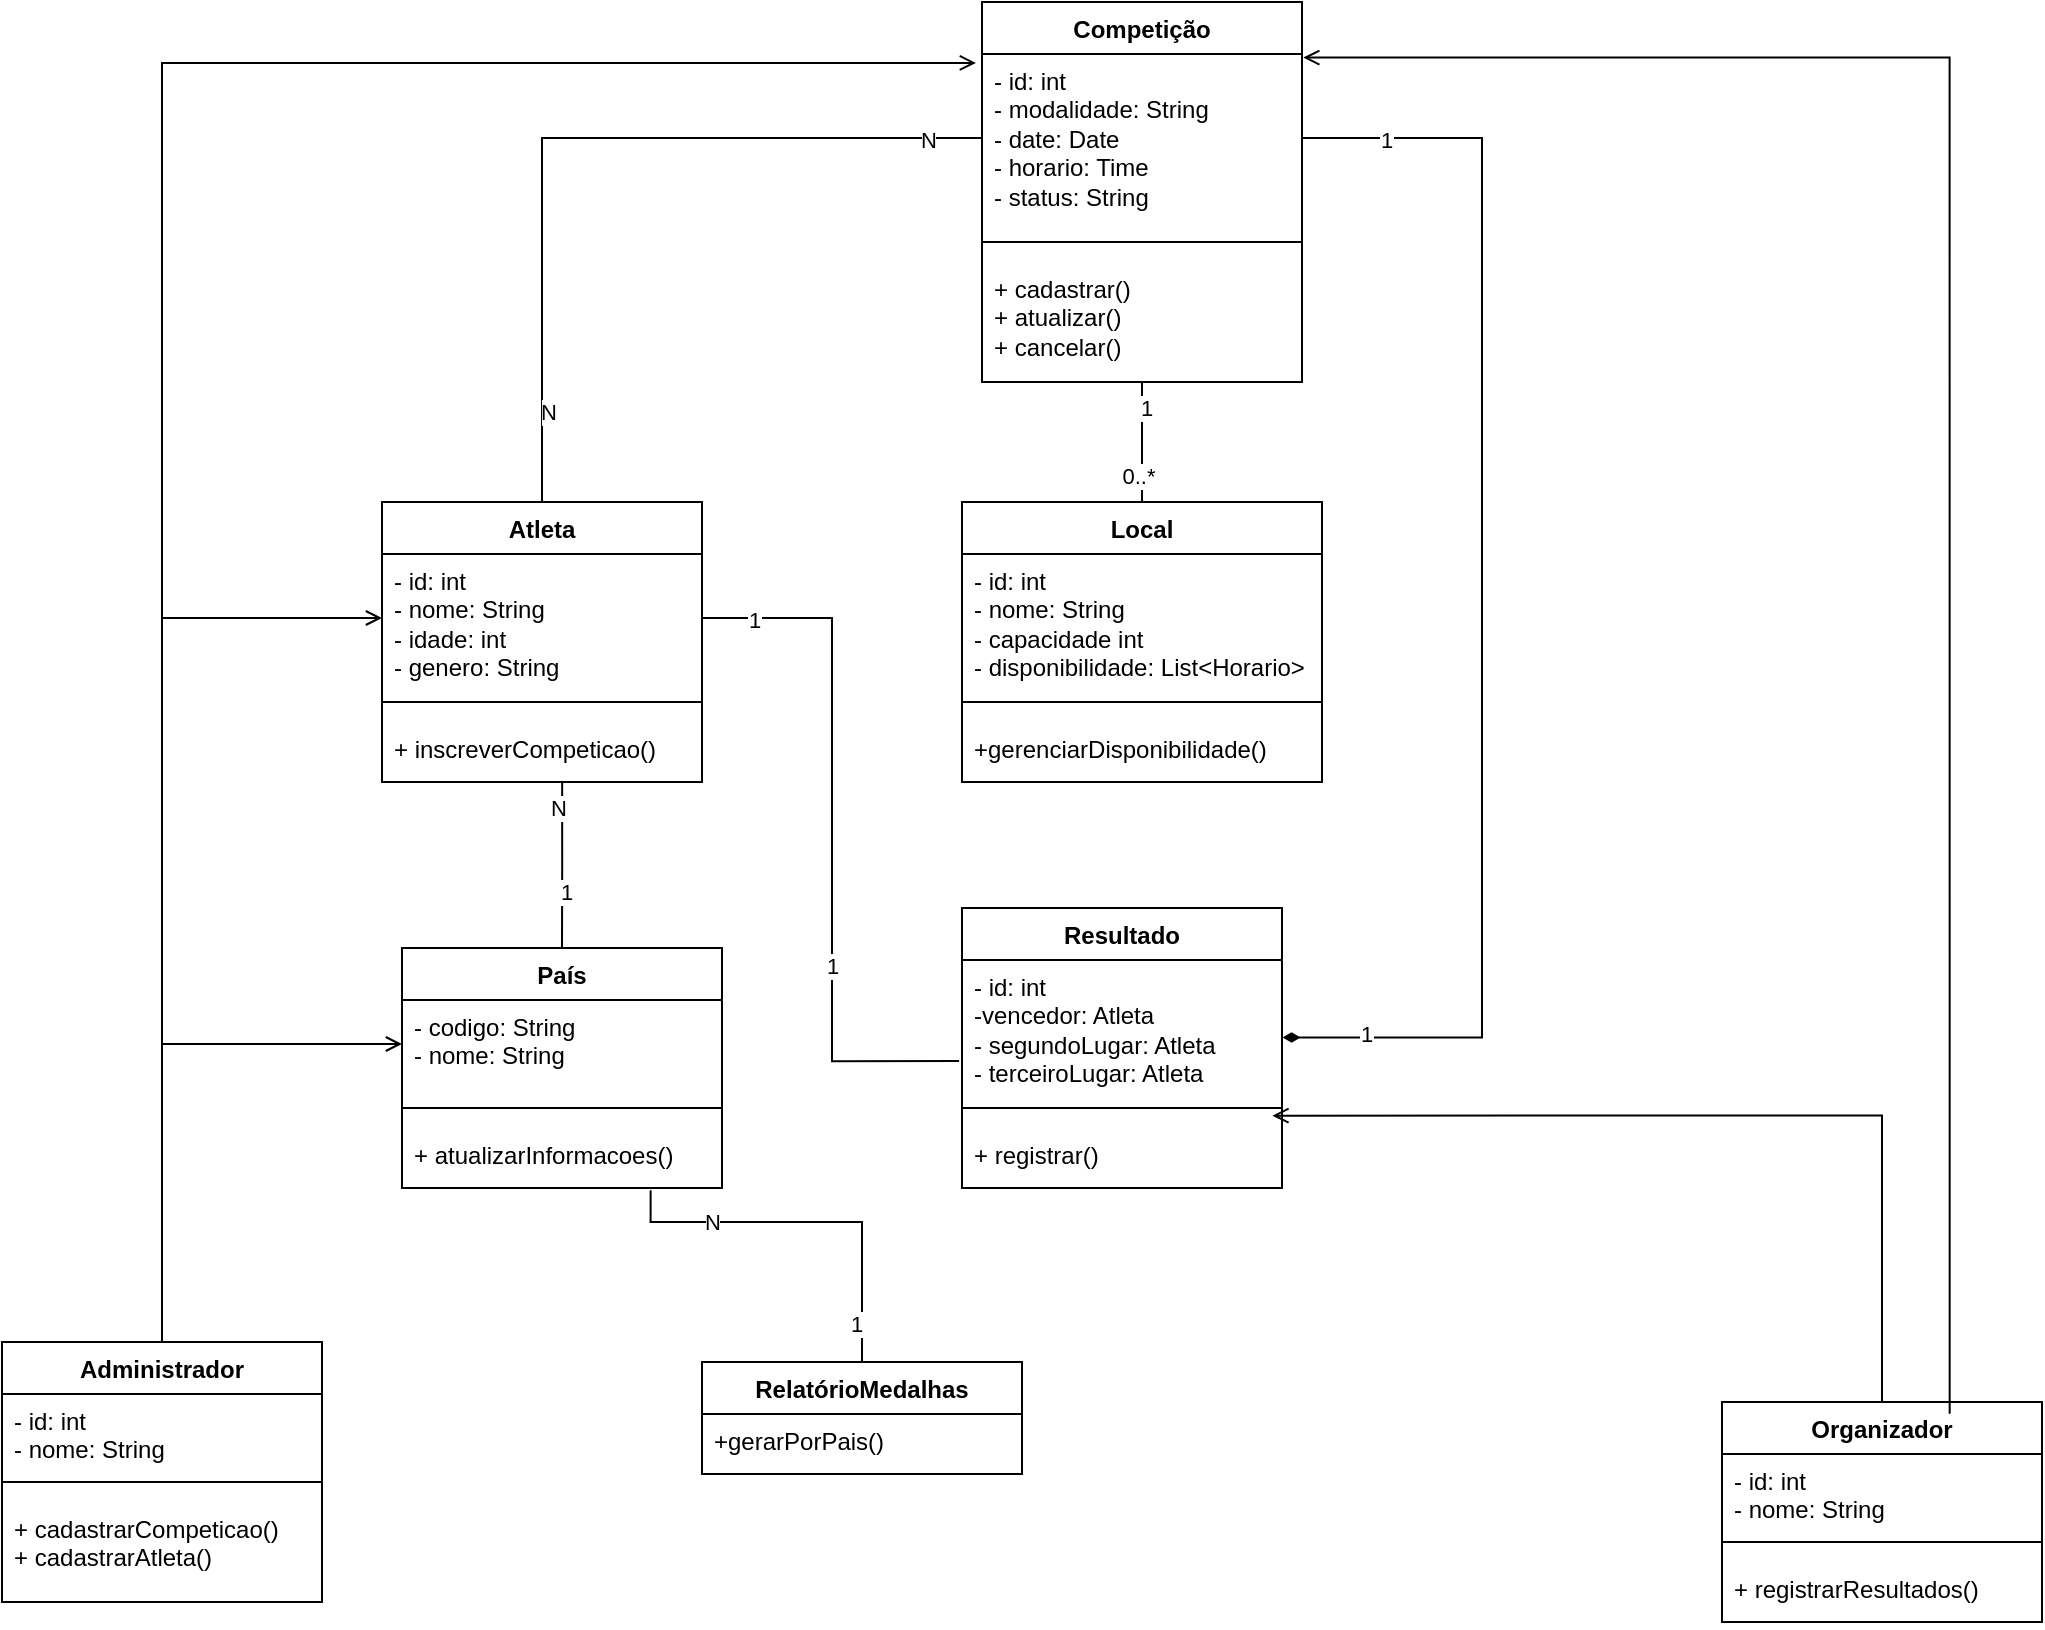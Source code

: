 <mxfile version="28.2.5">
  <diagram name="Página-1" id="JTh_cVulb89RnxTHg6n3">
    <mxGraphModel dx="2123" dy="765" grid="1" gridSize="10" guides="1" tooltips="1" connect="1" arrows="1" fold="1" page="1" pageScale="1" pageWidth="827" pageHeight="1169" math="0" shadow="0">
      <root>
        <mxCell id="0" />
        <mxCell id="1" parent="0" />
        <mxCell id="zcyQswaB1Es2F3EnKffB-1" value="Competição" style="swimlane;fontStyle=1;align=center;verticalAlign=top;childLayout=stackLayout;horizontal=1;startSize=26;horizontalStack=0;resizeParent=1;resizeParentMax=0;resizeLast=0;collapsible=1;marginBottom=0;whiteSpace=wrap;html=1;" vertex="1" parent="1">
          <mxGeometry x="440" y="40" width="160" height="190" as="geometry" />
        </mxCell>
        <mxCell id="zcyQswaB1Es2F3EnKffB-2" value="- id: int&lt;div&gt;- modalidade: String&lt;/div&gt;&lt;div&gt;- date: Date&lt;/div&gt;&lt;div&gt;- horario: Time&lt;/div&gt;&lt;div&gt;- status: String&lt;/div&gt;" style="text;strokeColor=none;fillColor=none;align=left;verticalAlign=top;spacingLeft=4;spacingRight=4;overflow=hidden;rotatable=0;points=[[0,0.5],[1,0.5]];portConstraint=eastwest;whiteSpace=wrap;html=1;" vertex="1" parent="zcyQswaB1Es2F3EnKffB-1">
          <mxGeometry y="26" width="160" height="84" as="geometry" />
        </mxCell>
        <mxCell id="zcyQswaB1Es2F3EnKffB-3" value="" style="line;strokeWidth=1;fillColor=none;align=left;verticalAlign=middle;spacingTop=-1;spacingLeft=3;spacingRight=3;rotatable=0;labelPosition=right;points=[];portConstraint=eastwest;strokeColor=inherit;" vertex="1" parent="zcyQswaB1Es2F3EnKffB-1">
          <mxGeometry y="110" width="160" height="20" as="geometry" />
        </mxCell>
        <mxCell id="zcyQswaB1Es2F3EnKffB-4" value="+ cadastrar()&lt;div&gt;+&amp;nbsp;atualizar()&lt;/div&gt;&lt;div&gt;+&amp;nbsp;cancelar()&lt;/div&gt;" style="text;strokeColor=none;fillColor=none;align=left;verticalAlign=top;spacingLeft=4;spacingRight=4;overflow=hidden;rotatable=0;points=[[0,0.5],[1,0.5]];portConstraint=eastwest;whiteSpace=wrap;html=1;" vertex="1" parent="zcyQswaB1Es2F3EnKffB-1">
          <mxGeometry y="130" width="160" height="60" as="geometry" />
        </mxCell>
        <mxCell id="zcyQswaB1Es2F3EnKffB-5" value="Atleta" style="swimlane;fontStyle=1;align=center;verticalAlign=top;childLayout=stackLayout;horizontal=1;startSize=26;horizontalStack=0;resizeParent=1;resizeParentMax=0;resizeLast=0;collapsible=1;marginBottom=0;whiteSpace=wrap;html=1;" vertex="1" parent="1">
          <mxGeometry x="140" y="290" width="160" height="140" as="geometry" />
        </mxCell>
        <mxCell id="zcyQswaB1Es2F3EnKffB-6" value="- id: int&lt;div&gt;- nome: String&lt;/div&gt;&lt;div&gt;- idade: int&lt;/div&gt;&lt;div&gt;- genero: String&lt;/div&gt;" style="text;strokeColor=none;fillColor=none;align=left;verticalAlign=top;spacingLeft=4;spacingRight=4;overflow=hidden;rotatable=0;points=[[0,0.5],[1,0.5]];portConstraint=eastwest;whiteSpace=wrap;html=1;" vertex="1" parent="zcyQswaB1Es2F3EnKffB-5">
          <mxGeometry y="26" width="160" height="64" as="geometry" />
        </mxCell>
        <mxCell id="zcyQswaB1Es2F3EnKffB-7" value="" style="line;strokeWidth=1;fillColor=none;align=left;verticalAlign=middle;spacingTop=-1;spacingLeft=3;spacingRight=3;rotatable=0;labelPosition=right;points=[];portConstraint=eastwest;strokeColor=inherit;" vertex="1" parent="zcyQswaB1Es2F3EnKffB-5">
          <mxGeometry y="90" width="160" height="20" as="geometry" />
        </mxCell>
        <mxCell id="zcyQswaB1Es2F3EnKffB-8" value="+ inscreverCompeticao()&lt;div&gt;&lt;br&gt;&lt;/div&gt;" style="text;strokeColor=none;fillColor=none;align=left;verticalAlign=top;spacingLeft=4;spacingRight=4;overflow=hidden;rotatable=0;points=[[0,0.5],[1,0.5]];portConstraint=eastwest;whiteSpace=wrap;html=1;" vertex="1" parent="zcyQswaB1Es2F3EnKffB-5">
          <mxGeometry y="110" width="160" height="30" as="geometry" />
        </mxCell>
        <mxCell id="zcyQswaB1Es2F3EnKffB-9" value="País" style="swimlane;fontStyle=1;align=center;verticalAlign=top;childLayout=stackLayout;horizontal=1;startSize=26;horizontalStack=0;resizeParent=1;resizeParentMax=0;resizeLast=0;collapsible=1;marginBottom=0;whiteSpace=wrap;html=1;" vertex="1" parent="1">
          <mxGeometry x="150" y="513" width="160" height="120" as="geometry" />
        </mxCell>
        <mxCell id="zcyQswaB1Es2F3EnKffB-10" value="&lt;div&gt;- codigo: String&lt;/div&gt;&lt;div&gt;- nome: String&lt;/div&gt;" style="text;strokeColor=none;fillColor=none;align=left;verticalAlign=top;spacingLeft=4;spacingRight=4;overflow=hidden;rotatable=0;points=[[0,0.5],[1,0.5]];portConstraint=eastwest;whiteSpace=wrap;html=1;" vertex="1" parent="zcyQswaB1Es2F3EnKffB-9">
          <mxGeometry y="26" width="160" height="44" as="geometry" />
        </mxCell>
        <mxCell id="zcyQswaB1Es2F3EnKffB-11" value="" style="line;strokeWidth=1;fillColor=none;align=left;verticalAlign=middle;spacingTop=-1;spacingLeft=3;spacingRight=3;rotatable=0;labelPosition=right;points=[];portConstraint=eastwest;strokeColor=inherit;" vertex="1" parent="zcyQswaB1Es2F3EnKffB-9">
          <mxGeometry y="70" width="160" height="20" as="geometry" />
        </mxCell>
        <mxCell id="zcyQswaB1Es2F3EnKffB-12" value="&lt;div&gt;+ atualizarInformacoes()&lt;/div&gt;&lt;div&gt;&lt;br&gt;&lt;/div&gt;" style="text;strokeColor=none;fillColor=none;align=left;verticalAlign=top;spacingLeft=4;spacingRight=4;overflow=hidden;rotatable=0;points=[[0,0.5],[1,0.5]];portConstraint=eastwest;whiteSpace=wrap;html=1;" vertex="1" parent="zcyQswaB1Es2F3EnKffB-9">
          <mxGeometry y="90" width="160" height="30" as="geometry" />
        </mxCell>
        <mxCell id="zcyQswaB1Es2F3EnKffB-13" value="Local" style="swimlane;fontStyle=1;align=center;verticalAlign=top;childLayout=stackLayout;horizontal=1;startSize=26;horizontalStack=0;resizeParent=1;resizeParentMax=0;resizeLast=0;collapsible=1;marginBottom=0;whiteSpace=wrap;html=1;" vertex="1" parent="1">
          <mxGeometry x="430" y="290" width="180" height="140" as="geometry" />
        </mxCell>
        <mxCell id="zcyQswaB1Es2F3EnKffB-14" value="- id: int&lt;div&gt;- nome: String&lt;/div&gt;&lt;div&gt;- capacidade int&lt;/div&gt;&lt;div&gt;- disponibilidade:&amp;nbsp;&lt;span style=&quot;background-color: transparent;&quot;&gt;List&amp;lt;Horario&amp;gt;&lt;/span&gt;&lt;/div&gt;&lt;div&gt;&lt;span style=&quot;background-color: transparent; color: light-dark(rgb(0, 0, 0), rgb(255, 255, 255));&quot;&gt;&lt;br&gt;&lt;/span&gt;&lt;/div&gt;" style="text;strokeColor=none;fillColor=none;align=left;verticalAlign=top;spacingLeft=4;spacingRight=4;overflow=hidden;rotatable=0;points=[[0,0.5],[1,0.5]];portConstraint=eastwest;whiteSpace=wrap;html=1;" vertex="1" parent="zcyQswaB1Es2F3EnKffB-13">
          <mxGeometry y="26" width="180" height="64" as="geometry" />
        </mxCell>
        <mxCell id="zcyQswaB1Es2F3EnKffB-15" value="" style="line;strokeWidth=1;fillColor=none;align=left;verticalAlign=middle;spacingTop=-1;spacingLeft=3;spacingRight=3;rotatable=0;labelPosition=right;points=[];portConstraint=eastwest;strokeColor=inherit;" vertex="1" parent="zcyQswaB1Es2F3EnKffB-13">
          <mxGeometry y="90" width="180" height="20" as="geometry" />
        </mxCell>
        <mxCell id="zcyQswaB1Es2F3EnKffB-16" value="&lt;div&gt;+gerenciarDisponibilidade()&lt;/div&gt;" style="text;strokeColor=none;fillColor=none;align=left;verticalAlign=top;spacingLeft=4;spacingRight=4;overflow=hidden;rotatable=0;points=[[0,0.5],[1,0.5]];portConstraint=eastwest;whiteSpace=wrap;html=1;" vertex="1" parent="zcyQswaB1Es2F3EnKffB-13">
          <mxGeometry y="110" width="180" height="30" as="geometry" />
        </mxCell>
        <mxCell id="zcyQswaB1Es2F3EnKffB-17" value="RelatórioMedalhas" style="swimlane;fontStyle=1;align=center;verticalAlign=top;childLayout=stackLayout;horizontal=1;startSize=26;horizontalStack=0;resizeParent=1;resizeParentMax=0;resizeLast=0;collapsible=1;marginBottom=0;whiteSpace=wrap;html=1;" vertex="1" parent="1">
          <mxGeometry x="300" y="720" width="160" height="56" as="geometry" />
        </mxCell>
        <mxCell id="zcyQswaB1Es2F3EnKffB-20" value="&lt;div&gt;+gerarPorPais()&lt;/div&gt;" style="text;strokeColor=none;fillColor=none;align=left;verticalAlign=top;spacingLeft=4;spacingRight=4;overflow=hidden;rotatable=0;points=[[0,0.5],[1,0.5]];portConstraint=eastwest;whiteSpace=wrap;html=1;" vertex="1" parent="zcyQswaB1Es2F3EnKffB-17">
          <mxGeometry y="26" width="160" height="30" as="geometry" />
        </mxCell>
        <mxCell id="zcyQswaB1Es2F3EnKffB-56" style="edgeStyle=orthogonalEdgeStyle;rounded=0;orthogonalLoop=1;jettySize=auto;html=1;entryX=0;entryY=0.5;entryDx=0;entryDy=0;endArrow=open;endFill=0;" edge="1" parent="1" source="zcyQswaB1Es2F3EnKffB-21" target="zcyQswaB1Es2F3EnKffB-6">
          <mxGeometry relative="1" as="geometry" />
        </mxCell>
        <mxCell id="zcyQswaB1Es2F3EnKffB-57" style="edgeStyle=orthogonalEdgeStyle;rounded=0;orthogonalLoop=1;jettySize=auto;html=1;endArrow=open;endFill=0;" edge="1" parent="1" source="zcyQswaB1Es2F3EnKffB-21" target="zcyQswaB1Es2F3EnKffB-10">
          <mxGeometry relative="1" as="geometry" />
        </mxCell>
        <mxCell id="zcyQswaB1Es2F3EnKffB-21" value="Administrador" style="swimlane;fontStyle=1;align=center;verticalAlign=top;childLayout=stackLayout;horizontal=1;startSize=26;horizontalStack=0;resizeParent=1;resizeParentMax=0;resizeLast=0;collapsible=1;marginBottom=0;whiteSpace=wrap;html=1;" vertex="1" parent="1">
          <mxGeometry x="-50" y="710" width="160" height="130" as="geometry" />
        </mxCell>
        <mxCell id="zcyQswaB1Es2F3EnKffB-22" value="- id: int&lt;div&gt;- nome: String&lt;/div&gt;" style="text;strokeColor=none;fillColor=none;align=left;verticalAlign=top;spacingLeft=4;spacingRight=4;overflow=hidden;rotatable=0;points=[[0,0.5],[1,0.5]];portConstraint=eastwest;whiteSpace=wrap;html=1;" vertex="1" parent="zcyQswaB1Es2F3EnKffB-21">
          <mxGeometry y="26" width="160" height="34" as="geometry" />
        </mxCell>
        <mxCell id="zcyQswaB1Es2F3EnKffB-23" value="" style="line;strokeWidth=1;fillColor=none;align=left;verticalAlign=middle;spacingTop=-1;spacingLeft=3;spacingRight=3;rotatable=0;labelPosition=right;points=[];portConstraint=eastwest;strokeColor=inherit;" vertex="1" parent="zcyQswaB1Es2F3EnKffB-21">
          <mxGeometry y="60" width="160" height="20" as="geometry" />
        </mxCell>
        <mxCell id="zcyQswaB1Es2F3EnKffB-24" value="&lt;div&gt;&lt;div&gt;+ cadastrarCompeticao()&lt;/div&gt;&lt;div&gt;+ cadastrarAtleta()&lt;/div&gt;&lt;/div&gt;&lt;div&gt;&lt;br&gt;&lt;/div&gt;" style="text;strokeColor=none;fillColor=none;align=left;verticalAlign=top;spacingLeft=4;spacingRight=4;overflow=hidden;rotatable=0;points=[[0,0.5],[1,0.5]];portConstraint=eastwest;whiteSpace=wrap;html=1;" vertex="1" parent="zcyQswaB1Es2F3EnKffB-21">
          <mxGeometry y="80" width="160" height="50" as="geometry" />
        </mxCell>
        <mxCell id="zcyQswaB1Es2F3EnKffB-25" value="Organizador" style="swimlane;fontStyle=1;align=center;verticalAlign=top;childLayout=stackLayout;horizontal=1;startSize=26;horizontalStack=0;resizeParent=1;resizeParentMax=0;resizeLast=0;collapsible=1;marginBottom=0;whiteSpace=wrap;html=1;" vertex="1" parent="1">
          <mxGeometry x="810" y="740" width="160" height="110" as="geometry" />
        </mxCell>
        <mxCell id="zcyQswaB1Es2F3EnKffB-26" value="- id: int&lt;div&gt;- nome: String&lt;/div&gt;" style="text;strokeColor=none;fillColor=none;align=left;verticalAlign=top;spacingLeft=4;spacingRight=4;overflow=hidden;rotatable=0;points=[[0,0.5],[1,0.5]];portConstraint=eastwest;whiteSpace=wrap;html=1;" vertex="1" parent="zcyQswaB1Es2F3EnKffB-25">
          <mxGeometry y="26" width="160" height="34" as="geometry" />
        </mxCell>
        <mxCell id="zcyQswaB1Es2F3EnKffB-27" value="" style="line;strokeWidth=1;fillColor=none;align=left;verticalAlign=middle;spacingTop=-1;spacingLeft=3;spacingRight=3;rotatable=0;labelPosition=right;points=[];portConstraint=eastwest;strokeColor=inherit;" vertex="1" parent="zcyQswaB1Es2F3EnKffB-25">
          <mxGeometry y="60" width="160" height="20" as="geometry" />
        </mxCell>
        <mxCell id="zcyQswaB1Es2F3EnKffB-28" value="&lt;div&gt;&lt;div&gt;+ registrarResultados()&lt;/div&gt;&lt;/div&gt;" style="text;strokeColor=none;fillColor=none;align=left;verticalAlign=top;spacingLeft=4;spacingRight=4;overflow=hidden;rotatable=0;points=[[0,0.5],[1,0.5]];portConstraint=eastwest;whiteSpace=wrap;html=1;" vertex="1" parent="zcyQswaB1Es2F3EnKffB-25">
          <mxGeometry y="80" width="160" height="30" as="geometry" />
        </mxCell>
        <mxCell id="zcyQswaB1Es2F3EnKffB-29" style="edgeStyle=orthogonalEdgeStyle;rounded=0;orthogonalLoop=1;jettySize=auto;html=1;entryX=0.5;entryY=0;entryDx=0;entryDy=0;endArrow=none;endFill=0;" edge="1" parent="1" source="zcyQswaB1Es2F3EnKffB-4" target="zcyQswaB1Es2F3EnKffB-13">
          <mxGeometry relative="1" as="geometry">
            <Array as="points">
              <mxPoint x="520" y="260" />
              <mxPoint x="520" y="260" />
            </Array>
          </mxGeometry>
        </mxCell>
        <mxCell id="zcyQswaB1Es2F3EnKffB-30" value="1" style="edgeLabel;html=1;align=center;verticalAlign=middle;resizable=0;points=[];" vertex="1" connectable="0" parent="zcyQswaB1Es2F3EnKffB-29">
          <mxGeometry x="-0.567" y="2" relative="1" as="geometry">
            <mxPoint as="offset" />
          </mxGeometry>
        </mxCell>
        <mxCell id="zcyQswaB1Es2F3EnKffB-38" value="0..*" style="edgeLabel;html=1;align=center;verticalAlign=middle;resizable=0;points=[];" vertex="1" connectable="0" parent="zcyQswaB1Es2F3EnKffB-29">
          <mxGeometry x="0.567" y="-2" relative="1" as="geometry">
            <mxPoint as="offset" />
          </mxGeometry>
        </mxCell>
        <mxCell id="zcyQswaB1Es2F3EnKffB-31" style="edgeStyle=orthogonalEdgeStyle;rounded=0;orthogonalLoop=1;jettySize=auto;html=1;entryX=0.5;entryY=0;entryDx=0;entryDy=0;endArrow=none;endFill=0;" edge="1" parent="1" source="zcyQswaB1Es2F3EnKffB-2" target="zcyQswaB1Es2F3EnKffB-5">
          <mxGeometry relative="1" as="geometry" />
        </mxCell>
        <mxCell id="zcyQswaB1Es2F3EnKffB-32" value="N" style="edgeLabel;html=1;align=center;verticalAlign=middle;resizable=0;points=[];" vertex="1" connectable="0" parent="zcyQswaB1Es2F3EnKffB-31">
          <mxGeometry x="0.776" y="3" relative="1" as="geometry">
            <mxPoint as="offset" />
          </mxGeometry>
        </mxCell>
        <mxCell id="zcyQswaB1Es2F3EnKffB-35" value="N" style="edgeLabel;html=1;align=center;verticalAlign=middle;resizable=0;points=[];" vertex="1" connectable="0" parent="zcyQswaB1Es2F3EnKffB-31">
          <mxGeometry x="-0.866" y="1" relative="1" as="geometry">
            <mxPoint as="offset" />
          </mxGeometry>
        </mxCell>
        <mxCell id="zcyQswaB1Es2F3EnKffB-42" style="edgeStyle=orthogonalEdgeStyle;rounded=0;orthogonalLoop=1;jettySize=auto;html=1;exitX=0.563;exitY=1;exitDx=0;exitDy=0;exitPerimeter=0;endArrow=none;endFill=0;" edge="1" parent="1" source="zcyQswaB1Es2F3EnKffB-8" target="zcyQswaB1Es2F3EnKffB-9">
          <mxGeometry relative="1" as="geometry" />
        </mxCell>
        <mxCell id="zcyQswaB1Es2F3EnKffB-43" value="N" style="edgeLabel;html=1;align=center;verticalAlign=middle;resizable=0;points=[];" vertex="1" connectable="0" parent="zcyQswaB1Es2F3EnKffB-42">
          <mxGeometry x="-0.705" y="-2" relative="1" as="geometry">
            <mxPoint as="offset" />
          </mxGeometry>
        </mxCell>
        <mxCell id="zcyQswaB1Es2F3EnKffB-44" value="1" style="edgeLabel;html=1;align=center;verticalAlign=middle;resizable=0;points=[];" vertex="1" connectable="0" parent="zcyQswaB1Es2F3EnKffB-42">
          <mxGeometry x="0.324" y="2" relative="1" as="geometry">
            <mxPoint as="offset" />
          </mxGeometry>
        </mxCell>
        <mxCell id="zcyQswaB1Es2F3EnKffB-45" value="Resultado" style="swimlane;fontStyle=1;align=center;verticalAlign=top;childLayout=stackLayout;horizontal=1;startSize=26;horizontalStack=0;resizeParent=1;resizeParentMax=0;resizeLast=0;collapsible=1;marginBottom=0;whiteSpace=wrap;html=1;" vertex="1" parent="1">
          <mxGeometry x="430" y="493" width="160" height="140" as="geometry" />
        </mxCell>
        <mxCell id="zcyQswaB1Es2F3EnKffB-46" value="- id: int&lt;div&gt;-vencedor: Atleta&lt;/div&gt;&lt;div&gt;- segundoLugar: Atleta&lt;/div&gt;&lt;div&gt;- terceiroLugar: Atleta&lt;/div&gt;" style="text;strokeColor=none;fillColor=none;align=left;verticalAlign=top;spacingLeft=4;spacingRight=4;overflow=hidden;rotatable=0;points=[[0,0.5],[1,0.5]];portConstraint=eastwest;whiteSpace=wrap;html=1;" vertex="1" parent="zcyQswaB1Es2F3EnKffB-45">
          <mxGeometry y="26" width="160" height="64" as="geometry" />
        </mxCell>
        <mxCell id="zcyQswaB1Es2F3EnKffB-47" value="" style="line;strokeWidth=1;fillColor=none;align=left;verticalAlign=middle;spacingTop=-1;spacingLeft=3;spacingRight=3;rotatable=0;labelPosition=right;points=[];portConstraint=eastwest;strokeColor=inherit;" vertex="1" parent="zcyQswaB1Es2F3EnKffB-45">
          <mxGeometry y="90" width="160" height="20" as="geometry" />
        </mxCell>
        <mxCell id="zcyQswaB1Es2F3EnKffB-48" value="&lt;div&gt;&lt;div&gt;+ registrar()&lt;/div&gt;&lt;/div&gt;" style="text;strokeColor=none;fillColor=none;align=left;verticalAlign=top;spacingLeft=4;spacingRight=4;overflow=hidden;rotatable=0;points=[[0,0.5],[1,0.5]];portConstraint=eastwest;whiteSpace=wrap;html=1;" vertex="1" parent="zcyQswaB1Es2F3EnKffB-45">
          <mxGeometry y="110" width="160" height="30" as="geometry" />
        </mxCell>
        <mxCell id="zcyQswaB1Es2F3EnKffB-49" style="edgeStyle=orthogonalEdgeStyle;rounded=0;orthogonalLoop=1;jettySize=auto;html=1;entryX=1.002;entryY=0.605;entryDx=0;entryDy=0;entryPerimeter=0;endArrow=diamondThin;endFill=1;" edge="1" parent="1" source="zcyQswaB1Es2F3EnKffB-2" target="zcyQswaB1Es2F3EnKffB-46">
          <mxGeometry relative="1" as="geometry">
            <Array as="points">
              <mxPoint x="690" y="108" />
              <mxPoint x="690" y="558" />
            </Array>
          </mxGeometry>
        </mxCell>
        <mxCell id="zcyQswaB1Es2F3EnKffB-50" value="1" style="edgeLabel;html=1;align=center;verticalAlign=middle;resizable=0;points=[];" vertex="1" connectable="0" parent="zcyQswaB1Es2F3EnKffB-49">
          <mxGeometry x="-0.868" y="-1" relative="1" as="geometry">
            <mxPoint as="offset" />
          </mxGeometry>
        </mxCell>
        <mxCell id="zcyQswaB1Es2F3EnKffB-51" value="1" style="edgeLabel;html=1;align=center;verticalAlign=middle;resizable=0;points=[];" vertex="1" connectable="0" parent="zcyQswaB1Es2F3EnKffB-49">
          <mxGeometry x="0.869" y="-2" relative="1" as="geometry">
            <mxPoint as="offset" />
          </mxGeometry>
        </mxCell>
        <mxCell id="zcyQswaB1Es2F3EnKffB-52" style="edgeStyle=orthogonalEdgeStyle;rounded=0;orthogonalLoop=1;jettySize=auto;html=1;entryX=-0.009;entryY=0.79;entryDx=0;entryDy=0;entryPerimeter=0;endArrow=none;endFill=0;" edge="1" parent="1" source="zcyQswaB1Es2F3EnKffB-6" target="zcyQswaB1Es2F3EnKffB-46">
          <mxGeometry relative="1" as="geometry" />
        </mxCell>
        <mxCell id="zcyQswaB1Es2F3EnKffB-53" value="1" style="edgeLabel;html=1;align=center;verticalAlign=middle;resizable=0;points=[];" vertex="1" connectable="0" parent="zcyQswaB1Es2F3EnKffB-52">
          <mxGeometry x="-0.853" y="-1" relative="1" as="geometry">
            <mxPoint as="offset" />
          </mxGeometry>
        </mxCell>
        <mxCell id="zcyQswaB1Es2F3EnKffB-54" value="1" style="edgeLabel;html=1;align=center;verticalAlign=middle;resizable=0;points=[];" vertex="1" connectable="0" parent="zcyQswaB1Es2F3EnKffB-52">
          <mxGeometry x="0.366" relative="1" as="geometry">
            <mxPoint as="offset" />
          </mxGeometry>
        </mxCell>
        <mxCell id="zcyQswaB1Es2F3EnKffB-55" style="edgeStyle=orthogonalEdgeStyle;rounded=0;orthogonalLoop=1;jettySize=auto;html=1;entryX=-0.019;entryY=0.053;entryDx=0;entryDy=0;entryPerimeter=0;endArrow=open;endFill=0;" edge="1" parent="1" source="zcyQswaB1Es2F3EnKffB-21" target="zcyQswaB1Es2F3EnKffB-2">
          <mxGeometry relative="1" as="geometry" />
        </mxCell>
        <mxCell id="zcyQswaB1Es2F3EnKffB-58" style="edgeStyle=orthogonalEdgeStyle;rounded=0;orthogonalLoop=1;jettySize=auto;html=1;entryX=0.97;entryY=0.691;entryDx=0;entryDy=0;entryPerimeter=0;endArrow=open;endFill=0;" edge="1" parent="1" source="zcyQswaB1Es2F3EnKffB-25" target="zcyQswaB1Es2F3EnKffB-47">
          <mxGeometry relative="1" as="geometry" />
        </mxCell>
        <mxCell id="zcyQswaB1Es2F3EnKffB-59" style="edgeStyle=orthogonalEdgeStyle;rounded=0;orthogonalLoop=1;jettySize=auto;html=1;entryX=1.004;entryY=0.021;entryDx=0;entryDy=0;entryPerimeter=0;endArrow=open;endFill=0;" edge="1" parent="1" target="zcyQswaB1Es2F3EnKffB-2">
          <mxGeometry relative="1" as="geometry">
            <mxPoint x="923.84" y="745.93" as="sourcePoint" />
            <mxPoint x="690.0" y="69.998" as="targetPoint" />
            <Array as="points">
              <mxPoint x="924" y="68" />
            </Array>
          </mxGeometry>
        </mxCell>
        <mxCell id="zcyQswaB1Es2F3EnKffB-60" style="edgeStyle=orthogonalEdgeStyle;rounded=0;orthogonalLoop=1;jettySize=auto;html=1;entryX=0.777;entryY=1.036;entryDx=0;entryDy=0;entryPerimeter=0;endArrow=none;endFill=0;" edge="1" parent="1" source="zcyQswaB1Es2F3EnKffB-17" target="zcyQswaB1Es2F3EnKffB-12">
          <mxGeometry relative="1" as="geometry">
            <Array as="points">
              <mxPoint x="380" y="650" />
              <mxPoint x="274" y="650" />
            </Array>
          </mxGeometry>
        </mxCell>
        <mxCell id="zcyQswaB1Es2F3EnKffB-62" value="N" style="edgeLabel;html=1;align=center;verticalAlign=middle;resizable=0;points=[];" vertex="1" connectable="0" parent="zcyQswaB1Es2F3EnKffB-60">
          <mxGeometry x="0.521" relative="1" as="geometry">
            <mxPoint as="offset" />
          </mxGeometry>
        </mxCell>
        <mxCell id="zcyQswaB1Es2F3EnKffB-63" value="1" style="edgeLabel;html=1;align=center;verticalAlign=middle;resizable=0;points=[];" vertex="1" connectable="0" parent="zcyQswaB1Es2F3EnKffB-60">
          <mxGeometry x="-0.796" y="3" relative="1" as="geometry">
            <mxPoint as="offset" />
          </mxGeometry>
        </mxCell>
      </root>
    </mxGraphModel>
  </diagram>
</mxfile>
